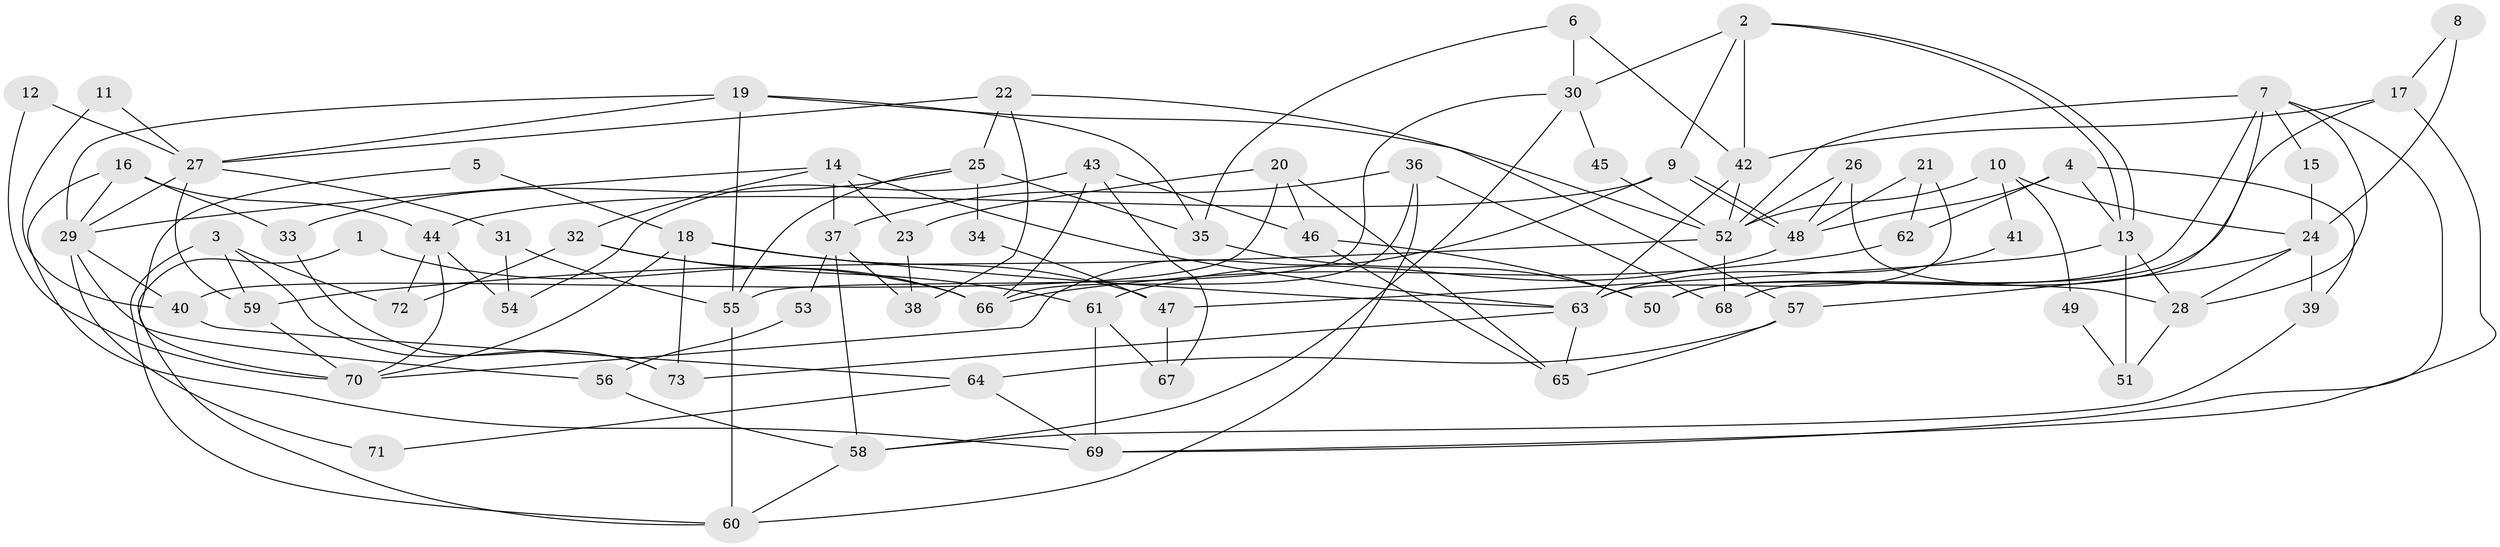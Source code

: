 // coarse degree distribution, {5: 0.2222222222222222, 7: 0.06666666666666667, 6: 0.17777777777777778, 1: 0.022222222222222223, 9: 0.06666666666666667, 4: 0.17777777777777778, 2: 0.13333333333333333, 8: 0.044444444444444446, 3: 0.06666666666666667, 10: 0.022222222222222223}
// Generated by graph-tools (version 1.1) at 2025/42/03/06/25 10:42:01]
// undirected, 73 vertices, 146 edges
graph export_dot {
graph [start="1"]
  node [color=gray90,style=filled];
  1;
  2;
  3;
  4;
  5;
  6;
  7;
  8;
  9;
  10;
  11;
  12;
  13;
  14;
  15;
  16;
  17;
  18;
  19;
  20;
  21;
  22;
  23;
  24;
  25;
  26;
  27;
  28;
  29;
  30;
  31;
  32;
  33;
  34;
  35;
  36;
  37;
  38;
  39;
  40;
  41;
  42;
  43;
  44;
  45;
  46;
  47;
  48;
  49;
  50;
  51;
  52;
  53;
  54;
  55;
  56;
  57;
  58;
  59;
  60;
  61;
  62;
  63;
  64;
  65;
  66;
  67;
  68;
  69;
  70;
  71;
  72;
  73;
  1 -- 66;
  1 -- 60;
  2 -- 42;
  2 -- 13;
  2 -- 13;
  2 -- 9;
  2 -- 30;
  3 -- 59;
  3 -- 72;
  3 -- 60;
  3 -- 73;
  4 -- 39;
  4 -- 48;
  4 -- 13;
  4 -- 62;
  5 -- 18;
  5 -- 70;
  6 -- 30;
  6 -- 42;
  6 -- 35;
  7 -- 68;
  7 -- 50;
  7 -- 15;
  7 -- 28;
  7 -- 52;
  7 -- 69;
  8 -- 17;
  8 -- 24;
  9 -- 48;
  9 -- 48;
  9 -- 44;
  9 -- 70;
  10 -- 24;
  10 -- 52;
  10 -- 41;
  10 -- 49;
  11 -- 27;
  11 -- 40;
  12 -- 70;
  12 -- 27;
  13 -- 28;
  13 -- 47;
  13 -- 51;
  14 -- 29;
  14 -- 37;
  14 -- 23;
  14 -- 32;
  14 -- 63;
  15 -- 24;
  16 -- 33;
  16 -- 69;
  16 -- 29;
  16 -- 44;
  17 -- 42;
  17 -- 69;
  17 -- 50;
  18 -- 63;
  18 -- 70;
  18 -- 47;
  18 -- 73;
  19 -- 55;
  19 -- 27;
  19 -- 29;
  19 -- 35;
  19 -- 52;
  20 -- 46;
  20 -- 23;
  20 -- 40;
  20 -- 65;
  21 -- 48;
  21 -- 63;
  21 -- 62;
  22 -- 27;
  22 -- 57;
  22 -- 25;
  22 -- 38;
  23 -- 38;
  24 -- 57;
  24 -- 28;
  24 -- 39;
  25 -- 35;
  25 -- 33;
  25 -- 34;
  25 -- 55;
  26 -- 28;
  26 -- 52;
  26 -- 48;
  27 -- 59;
  27 -- 29;
  27 -- 31;
  28 -- 51;
  29 -- 40;
  29 -- 56;
  29 -- 71;
  30 -- 55;
  30 -- 45;
  30 -- 58;
  31 -- 54;
  31 -- 55;
  32 -- 66;
  32 -- 61;
  32 -- 72;
  33 -- 73;
  34 -- 47;
  35 -- 50;
  36 -- 66;
  36 -- 60;
  36 -- 37;
  36 -- 68;
  37 -- 58;
  37 -- 38;
  37 -- 53;
  39 -- 58;
  40 -- 64;
  41 -- 63;
  42 -- 63;
  42 -- 52;
  43 -- 67;
  43 -- 46;
  43 -- 54;
  43 -- 66;
  44 -- 54;
  44 -- 70;
  44 -- 72;
  45 -- 52;
  46 -- 50;
  46 -- 65;
  47 -- 67;
  48 -- 61;
  49 -- 51;
  52 -- 59;
  52 -- 68;
  53 -- 56;
  55 -- 60;
  56 -- 58;
  57 -- 64;
  57 -- 65;
  58 -- 60;
  59 -- 70;
  61 -- 67;
  61 -- 69;
  62 -- 66;
  63 -- 73;
  63 -- 65;
  64 -- 69;
  64 -- 71;
}
